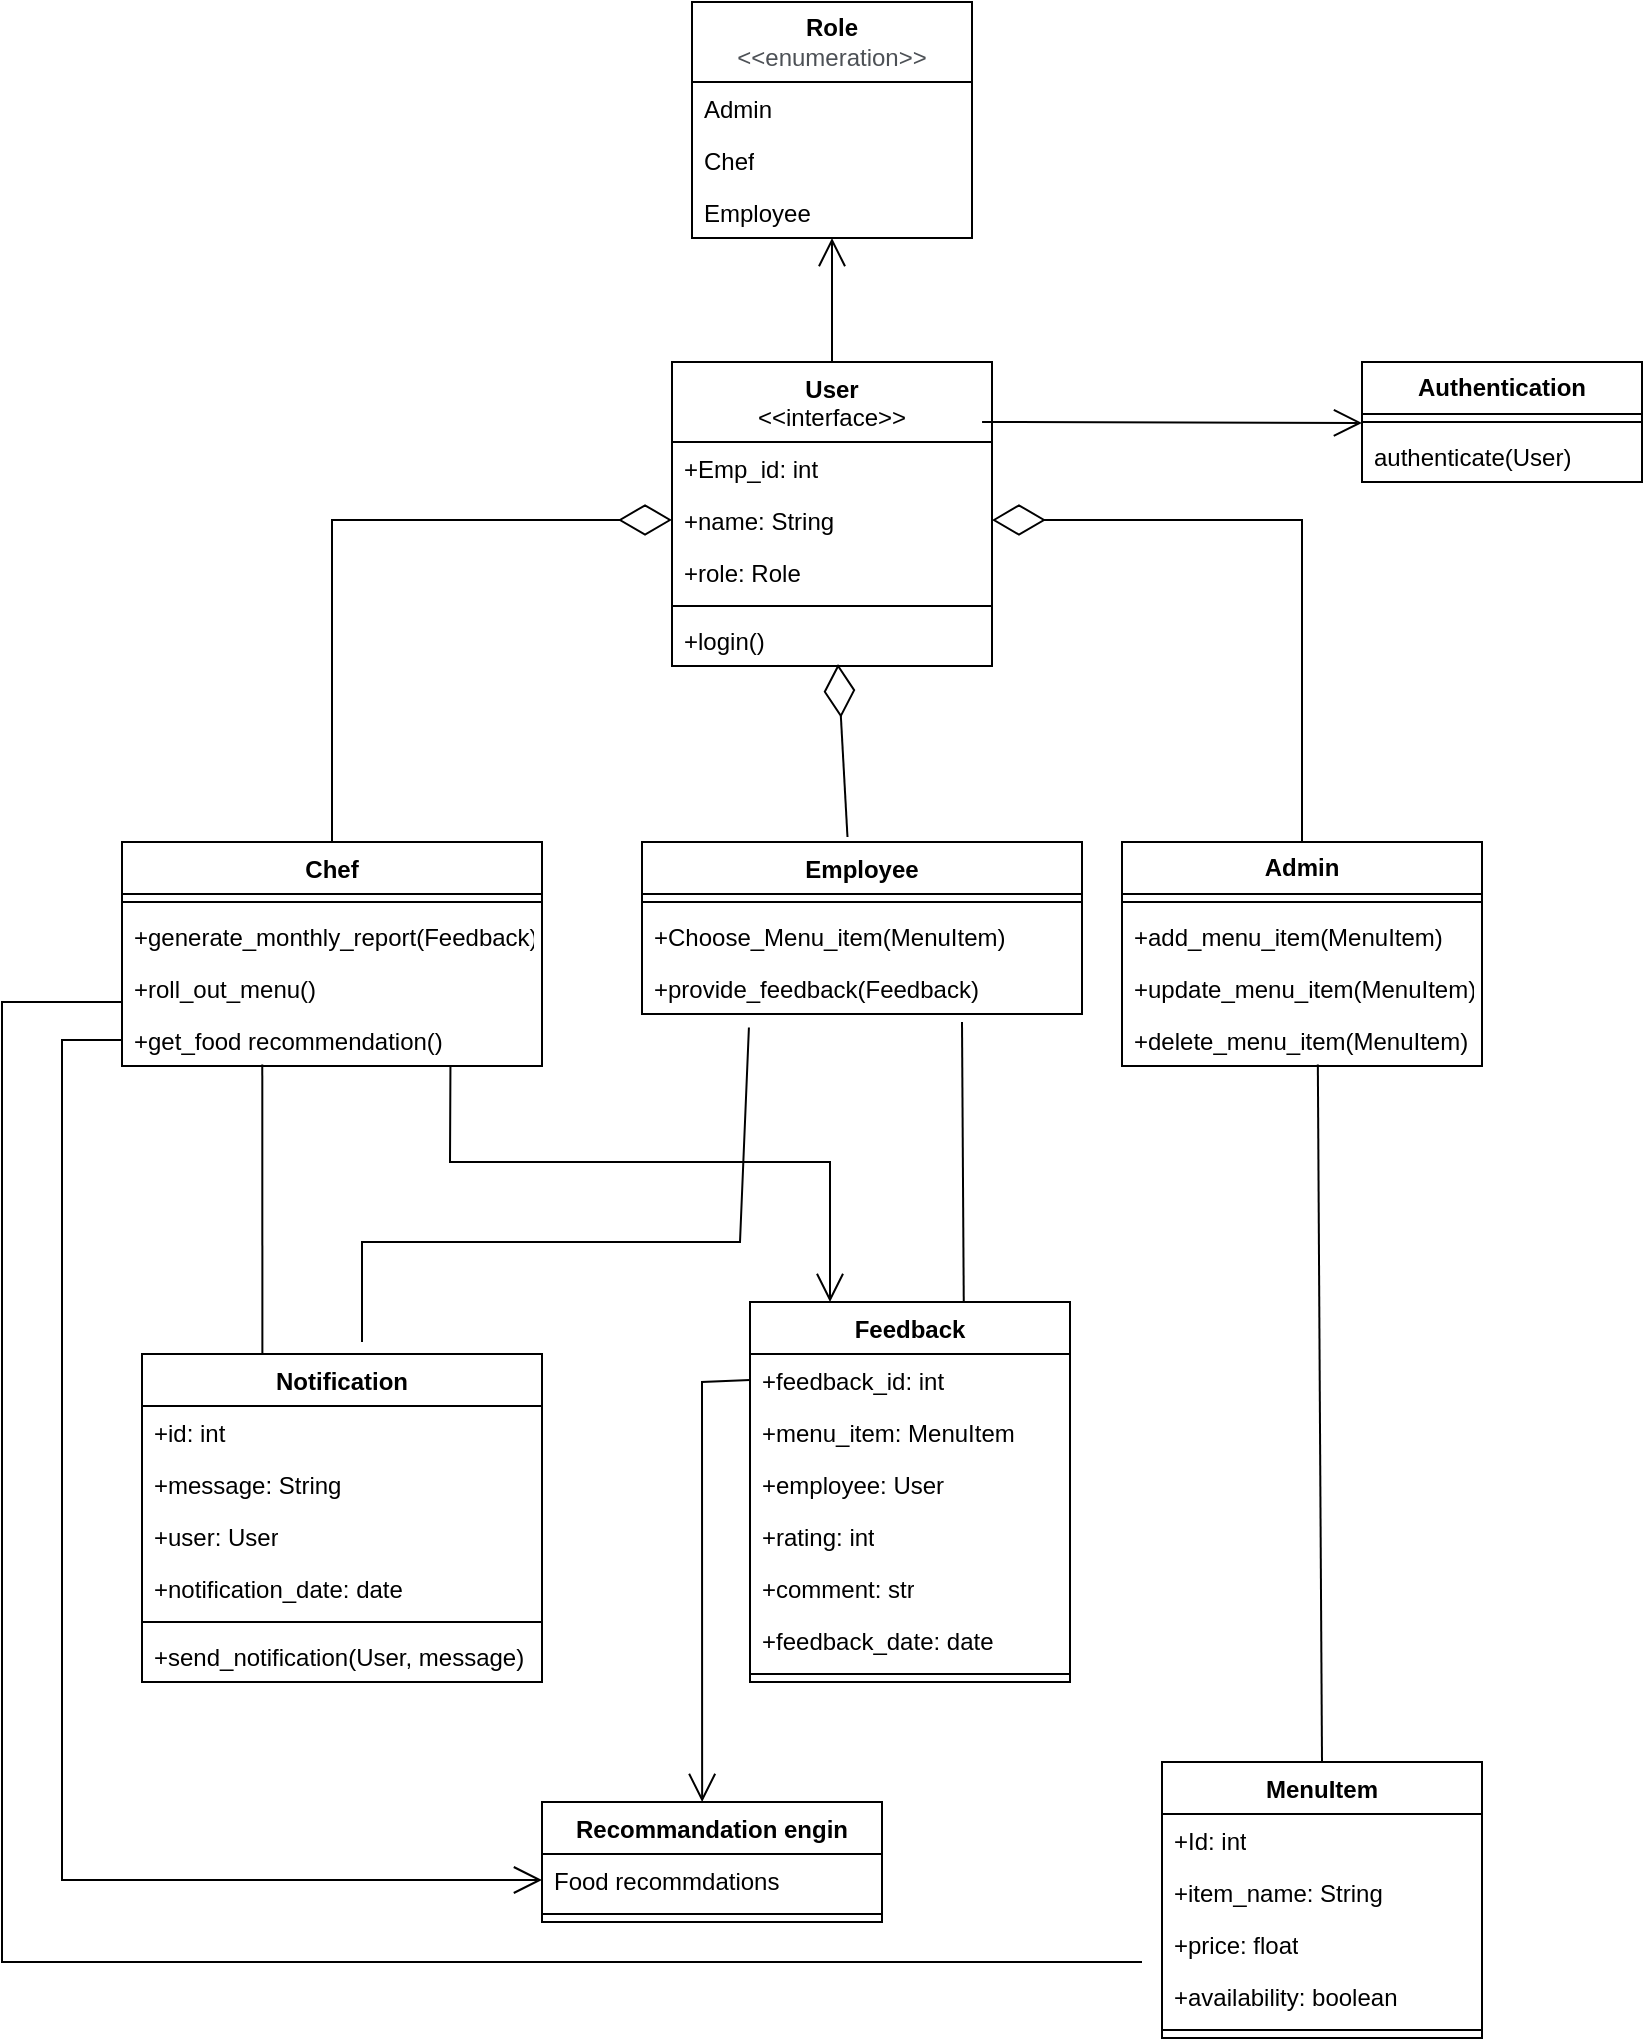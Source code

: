 <mxfile version="24.5.5" type="device">
  <diagram name="Page-1" id="xWSYVDh9-I43XROjteAA">
    <mxGraphModel dx="2071" dy="520" grid="1" gridSize="10" guides="1" tooltips="1" connect="1" arrows="1" fold="1" page="1" pageScale="1" pageWidth="827" pageHeight="1169" math="0" shadow="0">
      <root>
        <mxCell id="0" />
        <mxCell id="1" parent="0" />
        <mxCell id="HNDl7urIIbBph4469Otl-2" value="&lt;b&gt;Role&lt;/b&gt;&lt;div&gt;&lt;span style=&quot;color: rgb(77, 81, 86); font-family: &amp;quot;Google Sans&amp;quot;, arial, sans-serif; text-align: start; background-color: rgb(255, 255, 255);&quot;&gt;&lt;font style=&quot;font-size: 12px;&quot;&gt;&amp;lt;&amp;lt;enumeration&amp;gt;&amp;gt;&lt;/font&gt;&lt;/span&gt;&lt;b&gt;&lt;br&gt;&lt;/b&gt;&lt;/div&gt;" style="swimlane;fontStyle=0;childLayout=stackLayout;horizontal=1;startSize=40;fillColor=none;horizontalStack=0;resizeParent=1;resizeParentMax=0;resizeLast=0;collapsible=1;marginBottom=0;whiteSpace=wrap;html=1;" parent="1" vertex="1">
          <mxGeometry x="-45" y="560" width="140" height="118" as="geometry">
            <mxRectangle x="340" y="60" width="70" height="30" as="alternateBounds" />
          </mxGeometry>
        </mxCell>
        <mxCell id="HNDl7urIIbBph4469Otl-3" value="Admin" style="text;strokeColor=none;fillColor=none;align=left;verticalAlign=top;spacingLeft=4;spacingRight=4;overflow=hidden;rotatable=0;points=[[0,0.5],[1,0.5]];portConstraint=eastwest;whiteSpace=wrap;html=1;" parent="HNDl7urIIbBph4469Otl-2" vertex="1">
          <mxGeometry y="40" width="140" height="26" as="geometry" />
        </mxCell>
        <mxCell id="HNDl7urIIbBph4469Otl-4" value="Chef" style="text;strokeColor=none;fillColor=none;align=left;verticalAlign=top;spacingLeft=4;spacingRight=4;overflow=hidden;rotatable=0;points=[[0,0.5],[1,0.5]];portConstraint=eastwest;whiteSpace=wrap;html=1;" parent="HNDl7urIIbBph4469Otl-2" vertex="1">
          <mxGeometry y="66" width="140" height="26" as="geometry" />
        </mxCell>
        <mxCell id="HNDl7urIIbBph4469Otl-5" value="Employee" style="text;strokeColor=none;fillColor=none;align=left;verticalAlign=top;spacingLeft=4;spacingRight=4;overflow=hidden;rotatable=0;points=[[0,0.5],[1,0.5]];portConstraint=eastwest;whiteSpace=wrap;html=1;" parent="HNDl7urIIbBph4469Otl-2" vertex="1">
          <mxGeometry y="92" width="140" height="26" as="geometry" />
        </mxCell>
        <mxCell id="HNDl7urIIbBph4469Otl-10" value="User&lt;div&gt;&lt;span style=&quot;font-weight: normal;&quot;&gt;&amp;lt;&amp;lt;interface&amp;gt;&amp;gt;&lt;/span&gt;&lt;/div&gt;" style="swimlane;fontStyle=1;align=center;verticalAlign=top;childLayout=stackLayout;horizontal=1;startSize=40;horizontalStack=0;resizeParent=1;resizeParentMax=0;resizeLast=0;collapsible=1;marginBottom=0;whiteSpace=wrap;html=1;" parent="1" vertex="1">
          <mxGeometry x="-55" y="740" width="160" height="152" as="geometry" />
        </mxCell>
        <mxCell id="HNDl7urIIbBph4469Otl-11" value="+Emp_id: int" style="text;strokeColor=none;fillColor=none;align=left;verticalAlign=top;spacingLeft=4;spacingRight=4;overflow=hidden;rotatable=0;points=[[0,0.5],[1,0.5]];portConstraint=eastwest;whiteSpace=wrap;html=1;" parent="HNDl7urIIbBph4469Otl-10" vertex="1">
          <mxGeometry y="40" width="160" height="26" as="geometry" />
        </mxCell>
        <mxCell id="HNDl7urIIbBph4469Otl-14" value="+name: String" style="text;strokeColor=none;fillColor=none;align=left;verticalAlign=top;spacingLeft=4;spacingRight=4;overflow=hidden;rotatable=0;points=[[0,0.5],[1,0.5]];portConstraint=eastwest;whiteSpace=wrap;html=1;" parent="HNDl7urIIbBph4469Otl-10" vertex="1">
          <mxGeometry y="66" width="160" height="26" as="geometry" />
        </mxCell>
        <mxCell id="HNDl7urIIbBph4469Otl-15" value="+role: Role" style="text;strokeColor=none;fillColor=none;align=left;verticalAlign=top;spacingLeft=4;spacingRight=4;overflow=hidden;rotatable=0;points=[[0,0.5],[1,0.5]];portConstraint=eastwest;whiteSpace=wrap;html=1;" parent="HNDl7urIIbBph4469Otl-10" vertex="1">
          <mxGeometry y="92" width="160" height="26" as="geometry" />
        </mxCell>
        <mxCell id="HNDl7urIIbBph4469Otl-12" value="" style="line;strokeWidth=1;fillColor=none;align=left;verticalAlign=middle;spacingTop=-1;spacingLeft=3;spacingRight=3;rotatable=0;labelPosition=right;points=[];portConstraint=eastwest;strokeColor=inherit;" parent="HNDl7urIIbBph4469Otl-10" vertex="1">
          <mxGeometry y="118" width="160" height="8" as="geometry" />
        </mxCell>
        <mxCell id="HNDl7urIIbBph4469Otl-13" value="+login()" style="text;strokeColor=none;fillColor=none;align=left;verticalAlign=top;spacingLeft=4;spacingRight=4;overflow=hidden;rotatable=0;points=[[0,0.5],[1,0.5]];portConstraint=eastwest;whiteSpace=wrap;html=1;" parent="HNDl7urIIbBph4469Otl-10" vertex="1">
          <mxGeometry y="126" width="160" height="26" as="geometry" />
        </mxCell>
        <mxCell id="HNDl7urIIbBph4469Otl-16" value="&lt;b&gt;Admin&lt;/b&gt;" style="swimlane;fontStyle=0;childLayout=stackLayout;horizontal=1;startSize=26;fillColor=none;horizontalStack=0;resizeParent=1;resizeParentMax=0;resizeLast=0;collapsible=1;marginBottom=0;whiteSpace=wrap;html=1;" parent="1" vertex="1">
          <mxGeometry x="170" y="980" width="180" height="112" as="geometry" />
        </mxCell>
        <mxCell id="HNDl7urIIbBph4469Otl-47" value="" style="line;strokeWidth=1;fillColor=none;align=left;verticalAlign=middle;spacingTop=-1;spacingLeft=3;spacingRight=3;rotatable=0;labelPosition=right;points=[];portConstraint=eastwest;strokeColor=inherit;" parent="HNDl7urIIbBph4469Otl-16" vertex="1">
          <mxGeometry y="26" width="180" height="8" as="geometry" />
        </mxCell>
        <mxCell id="HNDl7urIIbBph4469Otl-17" value="+add_menu_item(MenuItem)" style="text;strokeColor=none;fillColor=none;align=left;verticalAlign=top;spacingLeft=4;spacingRight=4;overflow=hidden;rotatable=0;points=[[0,0.5],[1,0.5]];portConstraint=eastwest;whiteSpace=wrap;html=1;" parent="HNDl7urIIbBph4469Otl-16" vertex="1">
          <mxGeometry y="34" width="180" height="26" as="geometry" />
        </mxCell>
        <mxCell id="HNDl7urIIbBph4469Otl-18" value="+update_menu_item(MenuItem)" style="text;strokeColor=none;fillColor=none;align=left;verticalAlign=top;spacingLeft=4;spacingRight=4;overflow=hidden;rotatable=0;points=[[0,0.5],[1,0.5]];portConstraint=eastwest;whiteSpace=wrap;html=1;" parent="HNDl7urIIbBph4469Otl-16" vertex="1">
          <mxGeometry y="60" width="180" height="26" as="geometry" />
        </mxCell>
        <mxCell id="HNDl7urIIbBph4469Otl-19" value="+delete_menu_item(MenuItem)" style="text;strokeColor=none;fillColor=none;align=left;verticalAlign=top;spacingLeft=4;spacingRight=4;overflow=hidden;rotatable=0;points=[[0,0.5],[1,0.5]];portConstraint=eastwest;whiteSpace=wrap;html=1;" parent="HNDl7urIIbBph4469Otl-16" vertex="1">
          <mxGeometry y="86" width="180" height="26" as="geometry" />
        </mxCell>
        <mxCell id="HNDl7urIIbBph4469Otl-20" value="&lt;b&gt;Authentication&lt;/b&gt;" style="swimlane;fontStyle=0;childLayout=stackLayout;horizontal=1;startSize=26;fillColor=none;horizontalStack=0;resizeParent=1;resizeParentMax=0;resizeLast=0;collapsible=1;marginBottom=0;whiteSpace=wrap;html=1;" parent="1" vertex="1">
          <mxGeometry x="290" y="740" width="140" height="60" as="geometry" />
        </mxCell>
        <mxCell id="HNDl7urIIbBph4469Otl-48" value="" style="line;strokeWidth=1;fillColor=none;align=left;verticalAlign=middle;spacingTop=-1;spacingLeft=3;spacingRight=3;rotatable=0;labelPosition=right;points=[];portConstraint=eastwest;strokeColor=inherit;" parent="HNDl7urIIbBph4469Otl-20" vertex="1">
          <mxGeometry y="26" width="140" height="8" as="geometry" />
        </mxCell>
        <mxCell id="HNDl7urIIbBph4469Otl-21" value="authenticate(User)" style="text;strokeColor=none;fillColor=none;align=left;verticalAlign=top;spacingLeft=4;spacingRight=4;overflow=hidden;rotatable=0;points=[[0,0.5],[1,0.5]];portConstraint=eastwest;whiteSpace=wrap;html=1;" parent="HNDl7urIIbBph4469Otl-20" vertex="1">
          <mxGeometry y="34" width="140" height="26" as="geometry" />
        </mxCell>
        <mxCell id="HNDl7urIIbBph4469Otl-25" value="MenuItem" style="swimlane;fontStyle=1;align=center;verticalAlign=top;childLayout=stackLayout;horizontal=1;startSize=26;horizontalStack=0;resizeParent=1;resizeParentMax=0;resizeLast=0;collapsible=1;marginBottom=0;whiteSpace=wrap;html=1;" parent="1" vertex="1">
          <mxGeometry x="190" y="1440" width="160" height="138" as="geometry" />
        </mxCell>
        <mxCell id="HNDl7urIIbBph4469Otl-26" value="+Id: int" style="text;strokeColor=none;fillColor=none;align=left;verticalAlign=top;spacingLeft=4;spacingRight=4;overflow=hidden;rotatable=0;points=[[0,0.5],[1,0.5]];portConstraint=eastwest;whiteSpace=wrap;html=1;" parent="HNDl7urIIbBph4469Otl-25" vertex="1">
          <mxGeometry y="26" width="160" height="26" as="geometry" />
        </mxCell>
        <mxCell id="HNDl7urIIbBph4469Otl-30" value="+item_name: String" style="text;strokeColor=none;fillColor=none;align=left;verticalAlign=top;spacingLeft=4;spacingRight=4;overflow=hidden;rotatable=0;points=[[0,0.5],[1,0.5]];portConstraint=eastwest;whiteSpace=wrap;html=1;" parent="HNDl7urIIbBph4469Otl-25" vertex="1">
          <mxGeometry y="52" width="160" height="26" as="geometry" />
        </mxCell>
        <mxCell id="HNDl7urIIbBph4469Otl-29" value="+price: float" style="text;strokeColor=none;fillColor=none;align=left;verticalAlign=top;spacingLeft=4;spacingRight=4;overflow=hidden;rotatable=0;points=[[0,0.5],[1,0.5]];portConstraint=eastwest;whiteSpace=wrap;html=1;" parent="HNDl7urIIbBph4469Otl-25" vertex="1">
          <mxGeometry y="78" width="160" height="26" as="geometry" />
        </mxCell>
        <mxCell id="HNDl7urIIbBph4469Otl-31" value="+availability: boolean" style="text;strokeColor=none;fillColor=none;align=left;verticalAlign=top;spacingLeft=4;spacingRight=4;overflow=hidden;rotatable=0;points=[[0,0.5],[1,0.5]];portConstraint=eastwest;whiteSpace=wrap;html=1;" parent="HNDl7urIIbBph4469Otl-25" vertex="1">
          <mxGeometry y="104" width="160" height="26" as="geometry" />
        </mxCell>
        <mxCell id="HNDl7urIIbBph4469Otl-27" value="" style="line;strokeWidth=1;fillColor=none;align=left;verticalAlign=middle;spacingTop=-1;spacingLeft=3;spacingRight=3;rotatable=0;labelPosition=right;points=[];portConstraint=eastwest;strokeColor=inherit;" parent="HNDl7urIIbBph4469Otl-25" vertex="1">
          <mxGeometry y="130" width="160" height="8" as="geometry" />
        </mxCell>
        <mxCell id="HNDl7urIIbBph4469Otl-32" value="Feedback" style="swimlane;fontStyle=1;align=center;verticalAlign=top;childLayout=stackLayout;horizontal=1;startSize=26;horizontalStack=0;resizeParent=1;resizeParentMax=0;resizeLast=0;collapsible=1;marginBottom=0;whiteSpace=wrap;html=1;" parent="1" vertex="1">
          <mxGeometry x="-16" y="1210" width="160" height="190" as="geometry" />
        </mxCell>
        <mxCell id="HNDl7urIIbBph4469Otl-36" value="+feedback_id: int" style="text;strokeColor=none;fillColor=none;align=left;verticalAlign=top;spacingLeft=4;spacingRight=4;overflow=hidden;rotatable=0;points=[[0,0.5],[1,0.5]];portConstraint=eastwest;whiteSpace=wrap;html=1;" parent="HNDl7urIIbBph4469Otl-32" vertex="1">
          <mxGeometry y="26" width="160" height="26" as="geometry" />
        </mxCell>
        <mxCell id="HNDl7urIIbBph4469Otl-38" value="+menu_item: MenuItem" style="text;strokeColor=none;fillColor=none;align=left;verticalAlign=top;spacingLeft=4;spacingRight=4;overflow=hidden;rotatable=0;points=[[0,0.5],[1,0.5]];portConstraint=eastwest;whiteSpace=wrap;html=1;" parent="HNDl7urIIbBph4469Otl-32" vertex="1">
          <mxGeometry y="52" width="160" height="26" as="geometry" />
        </mxCell>
        <mxCell id="HNDl7urIIbBph4469Otl-37" value="+employee: User" style="text;strokeColor=none;fillColor=none;align=left;verticalAlign=top;spacingLeft=4;spacingRight=4;overflow=hidden;rotatable=0;points=[[0,0.5],[1,0.5]];portConstraint=eastwest;whiteSpace=wrap;html=1;" parent="HNDl7urIIbBph4469Otl-32" vertex="1">
          <mxGeometry y="78" width="160" height="26" as="geometry" />
        </mxCell>
        <mxCell id="HNDl7urIIbBph4469Otl-39" value="+rating: int" style="text;strokeColor=none;fillColor=none;align=left;verticalAlign=top;spacingLeft=4;spacingRight=4;overflow=hidden;rotatable=0;points=[[0,0.5],[1,0.5]];portConstraint=eastwest;whiteSpace=wrap;html=1;" parent="HNDl7urIIbBph4469Otl-32" vertex="1">
          <mxGeometry y="104" width="160" height="26" as="geometry" />
        </mxCell>
        <mxCell id="HNDl7urIIbBph4469Otl-33" value="+comment: str" style="text;strokeColor=none;fillColor=none;align=left;verticalAlign=top;spacingLeft=4;spacingRight=4;overflow=hidden;rotatable=0;points=[[0,0.5],[1,0.5]];portConstraint=eastwest;whiteSpace=wrap;html=1;" parent="HNDl7urIIbBph4469Otl-32" vertex="1">
          <mxGeometry y="130" width="160" height="26" as="geometry" />
        </mxCell>
        <mxCell id="HNDl7urIIbBph4469Otl-41" value="+feedback_date: date" style="text;strokeColor=none;fillColor=none;align=left;verticalAlign=top;spacingLeft=4;spacingRight=4;overflow=hidden;rotatable=0;points=[[0,0.5],[1,0.5]];portConstraint=eastwest;whiteSpace=wrap;html=1;" parent="HNDl7urIIbBph4469Otl-32" vertex="1">
          <mxGeometry y="156" width="160" height="26" as="geometry" />
        </mxCell>
        <mxCell id="HNDl7urIIbBph4469Otl-34" value="" style="line;strokeWidth=1;fillColor=none;align=left;verticalAlign=middle;spacingTop=-1;spacingLeft=3;spacingRight=3;rotatable=0;labelPosition=right;points=[];portConstraint=eastwest;strokeColor=inherit;" parent="HNDl7urIIbBph4469Otl-32" vertex="1">
          <mxGeometry y="182" width="160" height="8" as="geometry" />
        </mxCell>
        <mxCell id="HNDl7urIIbBph4469Otl-43" value="Chef" style="swimlane;fontStyle=1;align=center;verticalAlign=top;childLayout=stackLayout;horizontal=1;startSize=26;horizontalStack=0;resizeParent=1;resizeParentMax=0;resizeLast=0;collapsible=1;marginBottom=0;whiteSpace=wrap;html=1;" parent="1" vertex="1">
          <mxGeometry x="-330" y="980" width="210" height="112" as="geometry" />
        </mxCell>
        <mxCell id="HNDl7urIIbBph4469Otl-45" value="" style="line;strokeWidth=1;fillColor=none;align=left;verticalAlign=middle;spacingTop=-1;spacingLeft=3;spacingRight=3;rotatable=0;labelPosition=right;points=[];portConstraint=eastwest;strokeColor=inherit;" parent="HNDl7urIIbBph4469Otl-43" vertex="1">
          <mxGeometry y="26" width="210" height="8" as="geometry" />
        </mxCell>
        <mxCell id="HNDl7urIIbBph4469Otl-46" value="+generate_monthly_report(Feedback)" style="text;strokeColor=none;fillColor=none;align=left;verticalAlign=top;spacingLeft=4;spacingRight=4;overflow=hidden;rotatable=0;points=[[0,0.5],[1,0.5]];portConstraint=eastwest;whiteSpace=wrap;html=1;" parent="HNDl7urIIbBph4469Otl-43" vertex="1">
          <mxGeometry y="34" width="210" height="26" as="geometry" />
        </mxCell>
        <mxCell id="HNDl7urIIbBph4469Otl-59" value="+roll_out_menu()" style="text;strokeColor=none;fillColor=none;align=left;verticalAlign=top;spacingLeft=4;spacingRight=4;overflow=hidden;rotatable=0;points=[[0,0.5],[1,0.5]];portConstraint=eastwest;whiteSpace=wrap;html=1;" parent="HNDl7urIIbBph4469Otl-43" vertex="1">
          <mxGeometry y="60" width="210" height="26" as="geometry" />
        </mxCell>
        <mxCell id="HNDl7urIIbBph4469Otl-51" value="+get_food recommendation()" style="text;strokeColor=none;fillColor=none;align=left;verticalAlign=top;spacingLeft=4;spacingRight=4;overflow=hidden;rotatable=0;points=[[0,0.5],[1,0.5]];portConstraint=eastwest;whiteSpace=wrap;html=1;" parent="HNDl7urIIbBph4469Otl-43" vertex="1">
          <mxGeometry y="86" width="210" height="26" as="geometry" />
        </mxCell>
        <mxCell id="HNDl7urIIbBph4469Otl-52" value="Notification" style="swimlane;fontStyle=1;align=center;verticalAlign=top;childLayout=stackLayout;horizontal=1;startSize=26;horizontalStack=0;resizeParent=1;resizeParentMax=0;resizeLast=0;collapsible=1;marginBottom=0;whiteSpace=wrap;html=1;" parent="1" vertex="1">
          <mxGeometry x="-320" y="1236" width="200" height="164" as="geometry" />
        </mxCell>
        <mxCell id="HNDl7urIIbBph4469Otl-53" value="+id: int" style="text;strokeColor=none;fillColor=none;align=left;verticalAlign=top;spacingLeft=4;spacingRight=4;overflow=hidden;rotatable=0;points=[[0,0.5],[1,0.5]];portConstraint=eastwest;whiteSpace=wrap;html=1;" parent="HNDl7urIIbBph4469Otl-52" vertex="1">
          <mxGeometry y="26" width="200" height="26" as="geometry" />
        </mxCell>
        <mxCell id="HNDl7urIIbBph4469Otl-57" value="+message: String" style="text;strokeColor=none;fillColor=none;align=left;verticalAlign=top;spacingLeft=4;spacingRight=4;overflow=hidden;rotatable=0;points=[[0,0.5],[1,0.5]];portConstraint=eastwest;whiteSpace=wrap;html=1;" parent="HNDl7urIIbBph4469Otl-52" vertex="1">
          <mxGeometry y="52" width="200" height="26" as="geometry" />
        </mxCell>
        <mxCell id="HNDl7urIIbBph4469Otl-58" value="+user: User" style="text;strokeColor=none;fillColor=none;align=left;verticalAlign=top;spacingLeft=4;spacingRight=4;overflow=hidden;rotatable=0;points=[[0,0.5],[1,0.5]];portConstraint=eastwest;whiteSpace=wrap;html=1;" parent="HNDl7urIIbBph4469Otl-52" vertex="1">
          <mxGeometry y="78" width="200" height="26" as="geometry" />
        </mxCell>
        <mxCell id="HNDl7urIIbBph4469Otl-56" value="+notification_date: date" style="text;strokeColor=none;fillColor=none;align=left;verticalAlign=top;spacingLeft=4;spacingRight=4;overflow=hidden;rotatable=0;points=[[0,0.5],[1,0.5]];portConstraint=eastwest;whiteSpace=wrap;html=1;" parent="HNDl7urIIbBph4469Otl-52" vertex="1">
          <mxGeometry y="104" width="200" height="26" as="geometry" />
        </mxCell>
        <mxCell id="HNDl7urIIbBph4469Otl-54" value="" style="line;strokeWidth=1;fillColor=none;align=left;verticalAlign=middle;spacingTop=-1;spacingLeft=3;spacingRight=3;rotatable=0;labelPosition=right;points=[];portConstraint=eastwest;strokeColor=inherit;" parent="HNDl7urIIbBph4469Otl-52" vertex="1">
          <mxGeometry y="130" width="200" height="8" as="geometry" />
        </mxCell>
        <mxCell id="HNDl7urIIbBph4469Otl-55" value="+send_notification(User, message)" style="text;strokeColor=none;fillColor=none;align=left;verticalAlign=top;spacingLeft=4;spacingRight=4;overflow=hidden;rotatable=0;points=[[0,0.5],[1,0.5]];portConstraint=eastwest;whiteSpace=wrap;html=1;" parent="HNDl7urIIbBph4469Otl-52" vertex="1">
          <mxGeometry y="138" width="200" height="26" as="geometry" />
        </mxCell>
        <mxCell id="HNDl7urIIbBph4469Otl-60" value="Employee" style="swimlane;fontStyle=1;align=center;verticalAlign=top;childLayout=stackLayout;horizontal=1;startSize=26;horizontalStack=0;resizeParent=1;resizeParentMax=0;resizeLast=0;collapsible=1;marginBottom=0;whiteSpace=wrap;html=1;" parent="1" vertex="1">
          <mxGeometry x="-70" y="980" width="220" height="86" as="geometry" />
        </mxCell>
        <mxCell id="HNDl7urIIbBph4469Otl-62" value="" style="line;strokeWidth=1;fillColor=none;align=left;verticalAlign=middle;spacingTop=-1;spacingLeft=3;spacingRight=3;rotatable=0;labelPosition=right;points=[];portConstraint=eastwest;strokeColor=inherit;" parent="HNDl7urIIbBph4469Otl-60" vertex="1">
          <mxGeometry y="26" width="220" height="8" as="geometry" />
        </mxCell>
        <mxCell id="HNDl7urIIbBph4469Otl-63" value="+Choose_Menu_item(MenuItem)" style="text;strokeColor=none;fillColor=none;align=left;verticalAlign=top;spacingLeft=4;spacingRight=4;overflow=hidden;rotatable=0;points=[[0,0.5],[1,0.5]];portConstraint=eastwest;whiteSpace=wrap;html=1;" parent="HNDl7urIIbBph4469Otl-60" vertex="1">
          <mxGeometry y="34" width="220" height="26" as="geometry" />
        </mxCell>
        <mxCell id="HNDl7urIIbBph4469Otl-77" value="+provide_feedback(Feedback)" style="text;strokeColor=none;fillColor=none;align=left;verticalAlign=top;spacingLeft=4;spacingRight=4;overflow=hidden;rotatable=0;points=[[0,0.5],[1,0.5]];portConstraint=eastwest;whiteSpace=wrap;html=1;" parent="HNDl7urIIbBph4469Otl-60" vertex="1">
          <mxGeometry y="60" width="220" height="26" as="geometry" />
        </mxCell>
        <mxCell id="HNDl7urIIbBph4469Otl-64" value="" style="endArrow=diamondThin;endFill=0;endSize=24;html=1;rounded=0;entryX=0;entryY=0.5;entryDx=0;entryDy=0;exitX=0.5;exitY=0;exitDx=0;exitDy=0;" parent="1" source="HNDl7urIIbBph4469Otl-43" target="HNDl7urIIbBph4469Otl-14" edge="1">
          <mxGeometry width="160" relative="1" as="geometry">
            <mxPoint x="-280" y="860" as="sourcePoint" />
            <mxPoint x="-120" y="860" as="targetPoint" />
            <Array as="points">
              <mxPoint x="-225" y="819" />
            </Array>
          </mxGeometry>
        </mxCell>
        <mxCell id="HNDl7urIIbBph4469Otl-65" value="" style="endArrow=diamondThin;endFill=0;endSize=24;html=1;rounded=0;exitX=0.467;exitY=-0.029;exitDx=0;exitDy=0;exitPerimeter=0;" parent="1" source="HNDl7urIIbBph4469Otl-60" edge="1">
          <mxGeometry width="160" relative="1" as="geometry">
            <mxPoint x="80" y="890" as="sourcePoint" />
            <mxPoint x="28" y="891" as="targetPoint" />
          </mxGeometry>
        </mxCell>
        <mxCell id="HNDl7urIIbBph4469Otl-66" value="" style="endArrow=diamondThin;endFill=0;endSize=24;html=1;rounded=0;exitX=0.5;exitY=0;exitDx=0;exitDy=0;entryX=1;entryY=0.5;entryDx=0;entryDy=0;" parent="1" source="HNDl7urIIbBph4469Otl-16" target="HNDl7urIIbBph4469Otl-14" edge="1">
          <mxGeometry width="160" relative="1" as="geometry">
            <mxPoint x="80" y="890" as="sourcePoint" />
            <mxPoint x="240" y="890" as="targetPoint" />
            <Array as="points">
              <mxPoint x="260" y="819" />
            </Array>
          </mxGeometry>
        </mxCell>
        <mxCell id="HNDl7urIIbBph4469Otl-67" value="" style="endArrow=open;endFill=1;endSize=12;html=1;rounded=0;exitX=0.5;exitY=0;exitDx=0;exitDy=0;" parent="1" source="HNDl7urIIbBph4469Otl-10" target="HNDl7urIIbBph4469Otl-5" edge="1">
          <mxGeometry width="160" relative="1" as="geometry">
            <mxPoint x="80" y="710" as="sourcePoint" />
            <mxPoint x="240" y="710" as="targetPoint" />
          </mxGeometry>
        </mxCell>
        <mxCell id="HNDl7urIIbBph4469Otl-76" value="" style="endArrow=open;endFill=1;endSize=12;html=1;rounded=0;exitX=0.782;exitY=1.016;exitDx=0;exitDy=0;exitPerimeter=0;entryX=0.25;entryY=0;entryDx=0;entryDy=0;" parent="1" source="HNDl7urIIbBph4469Otl-51" target="HNDl7urIIbBph4469Otl-32" edge="1">
          <mxGeometry width="160" relative="1" as="geometry">
            <mxPoint x="-73" y="1105" as="sourcePoint" />
            <mxPoint x="-70" y="1245" as="targetPoint" />
            <Array as="points">
              <mxPoint x="-166" y="1140" />
              <mxPoint x="24" y="1140" />
            </Array>
          </mxGeometry>
        </mxCell>
        <mxCell id="1cUmo2CFuUWQBgGda_d_-2" value="" style="endArrow=open;endFill=1;endSize=12;html=1;rounded=0;entryX=0.012;entryY=0.015;entryDx=0;entryDy=0;entryPerimeter=0;exitX=0.969;exitY=0.197;exitDx=0;exitDy=0;exitPerimeter=0;" parent="1" source="HNDl7urIIbBph4469Otl-10" edge="1">
          <mxGeometry width="160" relative="1" as="geometry">
            <mxPoint x="188" y="769.47" as="sourcePoint" />
            <mxPoint x="290" y="770.47" as="targetPoint" />
          </mxGeometry>
        </mxCell>
        <mxCell id="1cUmo2CFuUWQBgGda_d_-6" value="" style="endArrow=none;html=1;rounded=0;entryX=0.334;entryY=0.97;entryDx=0;entryDy=0;entryPerimeter=0;exitX=0.301;exitY=-0.001;exitDx=0;exitDy=0;exitPerimeter=0;" parent="1" source="HNDl7urIIbBph4469Otl-52" target="HNDl7urIIbBph4469Otl-51" edge="1">
          <mxGeometry width="50" height="50" relative="1" as="geometry">
            <mxPoint x="-340" y="1150" as="sourcePoint" />
            <mxPoint x="-290" y="1100" as="targetPoint" />
          </mxGeometry>
        </mxCell>
        <mxCell id="1cUmo2CFuUWQBgGda_d_-7" value="" style="endArrow=none;html=1;rounded=0;entryX=0.243;entryY=1.26;entryDx=0;entryDy=0;entryPerimeter=0;" parent="1" target="HNDl7urIIbBph4469Otl-77" edge="1">
          <mxGeometry width="50" height="50" relative="1" as="geometry">
            <mxPoint x="-210" y="1230" as="sourcePoint" />
            <mxPoint x="-160" y="1180" as="targetPoint" />
            <Array as="points">
              <mxPoint x="-210" y="1180" />
              <mxPoint x="-21" y="1180" />
            </Array>
          </mxGeometry>
        </mxCell>
        <mxCell id="1cUmo2CFuUWQBgGda_d_-8" value="" style="endArrow=none;html=1;rounded=0;exitX=0.668;exitY=-0.002;exitDx=0;exitDy=0;exitPerimeter=0;" parent="1" source="HNDl7urIIbBph4469Otl-32" edge="1">
          <mxGeometry width="50" height="50" relative="1" as="geometry">
            <mxPoint x="40" y="1120" as="sourcePoint" />
            <mxPoint x="90" y="1070" as="targetPoint" />
          </mxGeometry>
        </mxCell>
        <mxCell id="1cUmo2CFuUWQBgGda_d_-9" value="" style="endArrow=none;html=1;rounded=0;exitX=0.5;exitY=0;exitDx=0;exitDy=0;entryX=0.544;entryY=0.97;entryDx=0;entryDy=0;entryPerimeter=0;" parent="1" source="HNDl7urIIbBph4469Otl-25" target="HNDl7urIIbBph4469Otl-19" edge="1">
          <mxGeometry width="50" height="50" relative="1" as="geometry">
            <mxPoint x="210" y="1150" as="sourcePoint" />
            <mxPoint x="260" y="1100" as="targetPoint" />
          </mxGeometry>
        </mxCell>
        <mxCell id="1cUmo2CFuUWQBgGda_d_-10" value="" style="endArrow=none;html=1;rounded=0;" parent="1" edge="1">
          <mxGeometry width="50" height="50" relative="1" as="geometry">
            <mxPoint x="180" y="1540" as="sourcePoint" />
            <mxPoint x="-330" y="1060" as="targetPoint" />
            <Array as="points">
              <mxPoint x="-390" y="1540" />
              <mxPoint x="-390" y="1060" />
            </Array>
          </mxGeometry>
        </mxCell>
        <mxCell id="X2-w0m3Bgo1d-Rihj-AI-1" value="Recommandation engin" style="swimlane;fontStyle=1;align=center;verticalAlign=top;childLayout=stackLayout;horizontal=1;startSize=26;horizontalStack=0;resizeParent=1;resizeParentMax=0;resizeLast=0;collapsible=1;marginBottom=0;whiteSpace=wrap;html=1;" vertex="1" parent="1">
          <mxGeometry x="-120" y="1460" width="170" height="60" as="geometry" />
        </mxCell>
        <mxCell id="X2-w0m3Bgo1d-Rihj-AI-3" value="Food recommdations" style="text;strokeColor=none;fillColor=none;align=left;verticalAlign=top;spacingLeft=4;spacingRight=4;overflow=hidden;rotatable=0;points=[[0,0.5],[1,0.5]];portConstraint=eastwest;whiteSpace=wrap;html=1;" vertex="1" parent="X2-w0m3Bgo1d-Rihj-AI-1">
          <mxGeometry y="26" width="170" height="26" as="geometry" />
        </mxCell>
        <mxCell id="X2-w0m3Bgo1d-Rihj-AI-6" value="" style="line;strokeWidth=1;fillColor=none;align=left;verticalAlign=middle;spacingTop=-1;spacingLeft=3;spacingRight=3;rotatable=0;labelPosition=right;points=[];portConstraint=eastwest;strokeColor=inherit;" vertex="1" parent="X2-w0m3Bgo1d-Rihj-AI-1">
          <mxGeometry y="52" width="170" height="8" as="geometry" />
        </mxCell>
        <mxCell id="X2-w0m3Bgo1d-Rihj-AI-9" value="" style="endArrow=open;endFill=1;endSize=12;html=1;rounded=0;entryX=0.471;entryY=0;entryDx=0;entryDy=0;exitX=0;exitY=0.5;exitDx=0;exitDy=0;entryPerimeter=0;" edge="1" parent="1" source="HNDl7urIIbBph4469Otl-36" target="X2-w0m3Bgo1d-Rihj-AI-1">
          <mxGeometry width="160" relative="1" as="geometry">
            <mxPoint x="-150" y="1438.89" as="sourcePoint" />
            <mxPoint x="40" y="1439.36" as="targetPoint" />
            <Array as="points">
              <mxPoint x="-40" y="1250" />
            </Array>
          </mxGeometry>
        </mxCell>
        <mxCell id="X2-w0m3Bgo1d-Rihj-AI-10" value="" style="endArrow=open;endFill=1;endSize=12;html=1;rounded=0;entryX=0;entryY=0.5;entryDx=0;entryDy=0;exitX=0;exitY=0.5;exitDx=0;exitDy=0;" edge="1" parent="1" source="HNDl7urIIbBph4469Otl-51" target="X2-w0m3Bgo1d-Rihj-AI-3">
          <mxGeometry width="160" relative="1" as="geometry">
            <mxPoint x="120" y="790" as="sourcePoint" />
            <mxPoint x="310" y="790.47" as="targetPoint" />
            <Array as="points">
              <mxPoint x="-360" y="1079" />
              <mxPoint x="-360" y="1499" />
            </Array>
          </mxGeometry>
        </mxCell>
      </root>
    </mxGraphModel>
  </diagram>
</mxfile>
